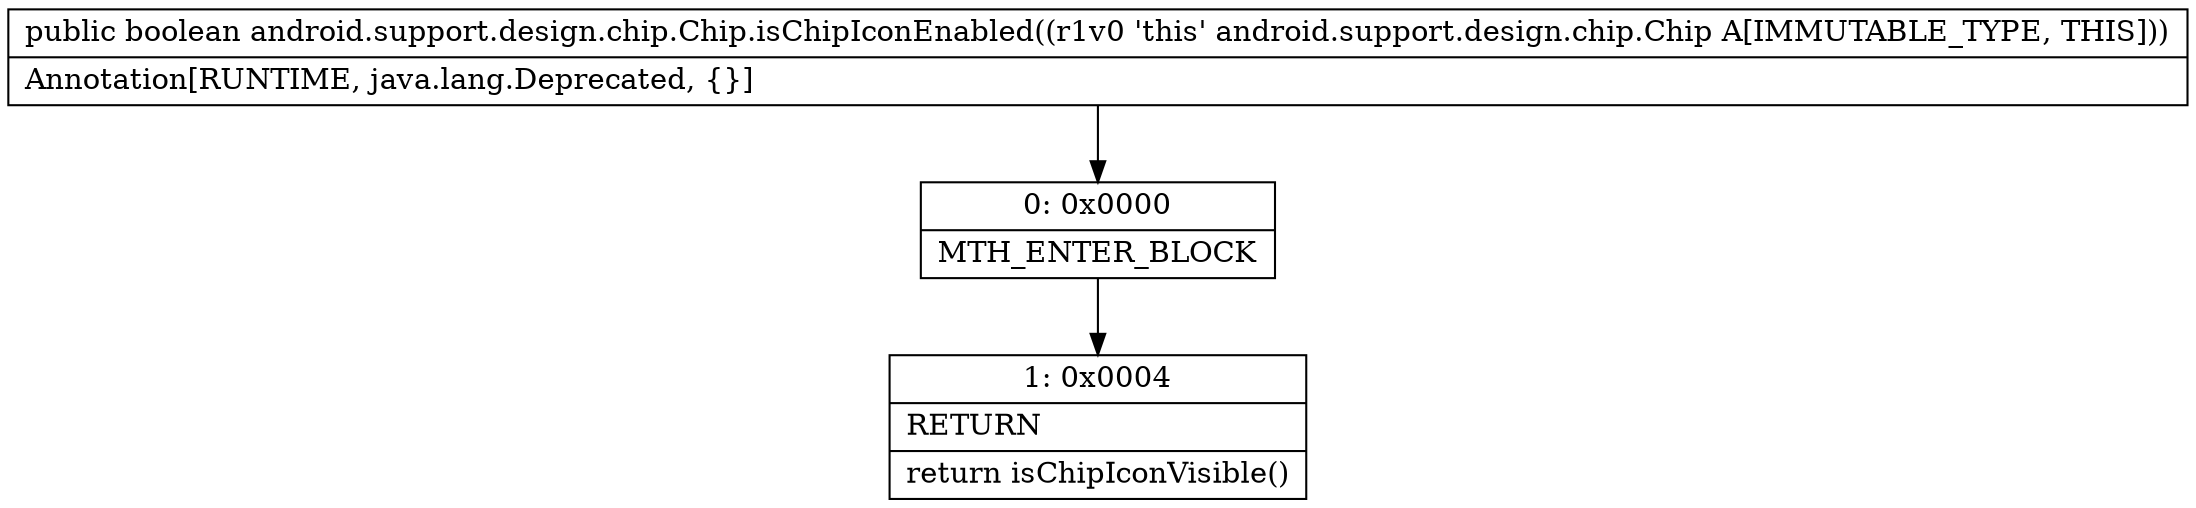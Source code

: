 digraph "CFG forandroid.support.design.chip.Chip.isChipIconEnabled()Z" {
Node_0 [shape=record,label="{0\:\ 0x0000|MTH_ENTER_BLOCK\l}"];
Node_1 [shape=record,label="{1\:\ 0x0004|RETURN\l|return isChipIconVisible()\l}"];
MethodNode[shape=record,label="{public boolean android.support.design.chip.Chip.isChipIconEnabled((r1v0 'this' android.support.design.chip.Chip A[IMMUTABLE_TYPE, THIS]))  | Annotation[RUNTIME, java.lang.Deprecated, \{\}]\l}"];
MethodNode -> Node_0;
Node_0 -> Node_1;
}

